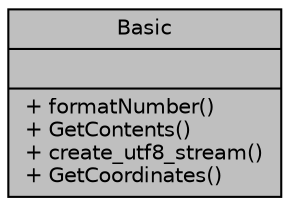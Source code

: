 digraph "Basic"
{
 // LATEX_PDF_SIZE
  edge [fontname="Helvetica",fontsize="10",labelfontname="Helvetica",labelfontsize="10"];
  node [fontname="Helvetica",fontsize="10",shape=record];
  Node1 [label="{Basic\n||+ formatNumber()\l+ GetContents()\l+ create_utf8_stream()\l+ GetCoordinates()\l}",height=0.2,width=0.4,color="black", fillcolor="grey75", style="filled", fontcolor="black",tooltip="基本的な数字を扱うクラス"];
}
